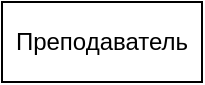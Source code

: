 <mxfile version="14.4.8" type="device"><diagram id="C5RBs43oDa-KdzZeNtuy" name="Page-1"><mxGraphModel dx="1185" dy="642" grid="1" gridSize="10" guides="1" tooltips="1" connect="1" arrows="1" fold="1" page="1" pageScale="1" pageWidth="827" pageHeight="1169" math="0" shadow="0"><root><mxCell id="WIyWlLk6GJQsqaUBKTNV-0"/><mxCell id="WIyWlLk6GJQsqaUBKTNV-1" parent="WIyWlLk6GJQsqaUBKTNV-0"/><mxCell id="4QhkjywiM5yuN7pEToV6-0" value="Преподаватель" style="rounded=0;whiteSpace=wrap;html=1;" vertex="1" parent="WIyWlLk6GJQsqaUBKTNV-1"><mxGeometry x="120" y="230" width="100" height="40" as="geometry"/></mxCell></root></mxGraphModel></diagram></mxfile>